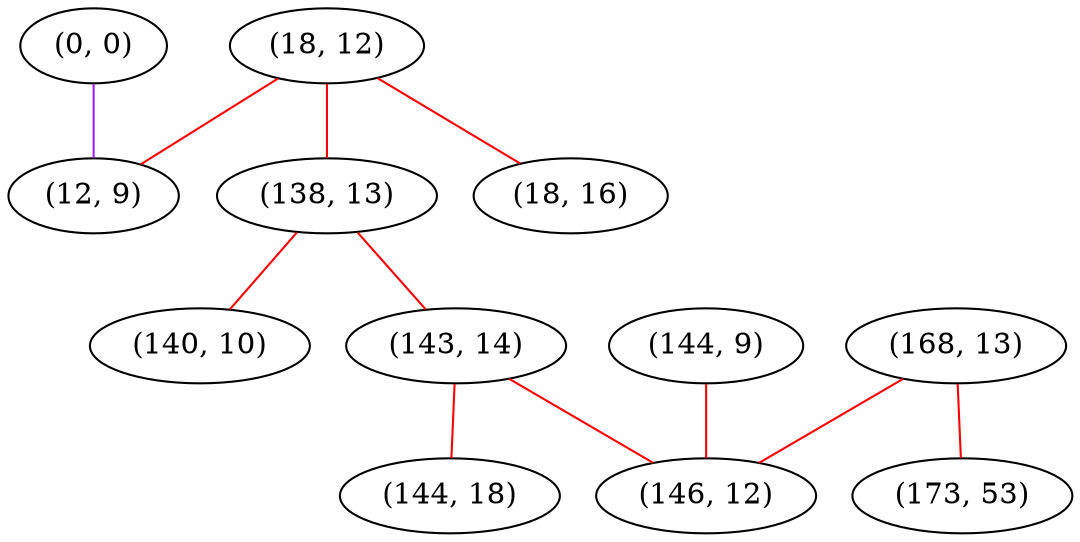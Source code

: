 graph "" {
"(0, 0)";
"(168, 13)";
"(18, 12)";
"(144, 9)";
"(138, 13)";
"(173, 53)";
"(18, 16)";
"(140, 10)";
"(143, 14)";
"(12, 9)";
"(144, 18)";
"(146, 12)";
"(0, 0)" -- "(12, 9)"  [color=purple, key=0, weight=4];
"(168, 13)" -- "(146, 12)"  [color=red, key=0, weight=1];
"(168, 13)" -- "(173, 53)"  [color=red, key=0, weight=1];
"(18, 12)" -- "(18, 16)"  [color=red, key=0, weight=1];
"(18, 12)" -- "(138, 13)"  [color=red, key=0, weight=1];
"(18, 12)" -- "(12, 9)"  [color=red, key=0, weight=1];
"(144, 9)" -- "(146, 12)"  [color=red, key=0, weight=1];
"(138, 13)" -- "(140, 10)"  [color=red, key=0, weight=1];
"(138, 13)" -- "(143, 14)"  [color=red, key=0, weight=1];
"(143, 14)" -- "(144, 18)"  [color=red, key=0, weight=1];
"(143, 14)" -- "(146, 12)"  [color=red, key=0, weight=1];
}
